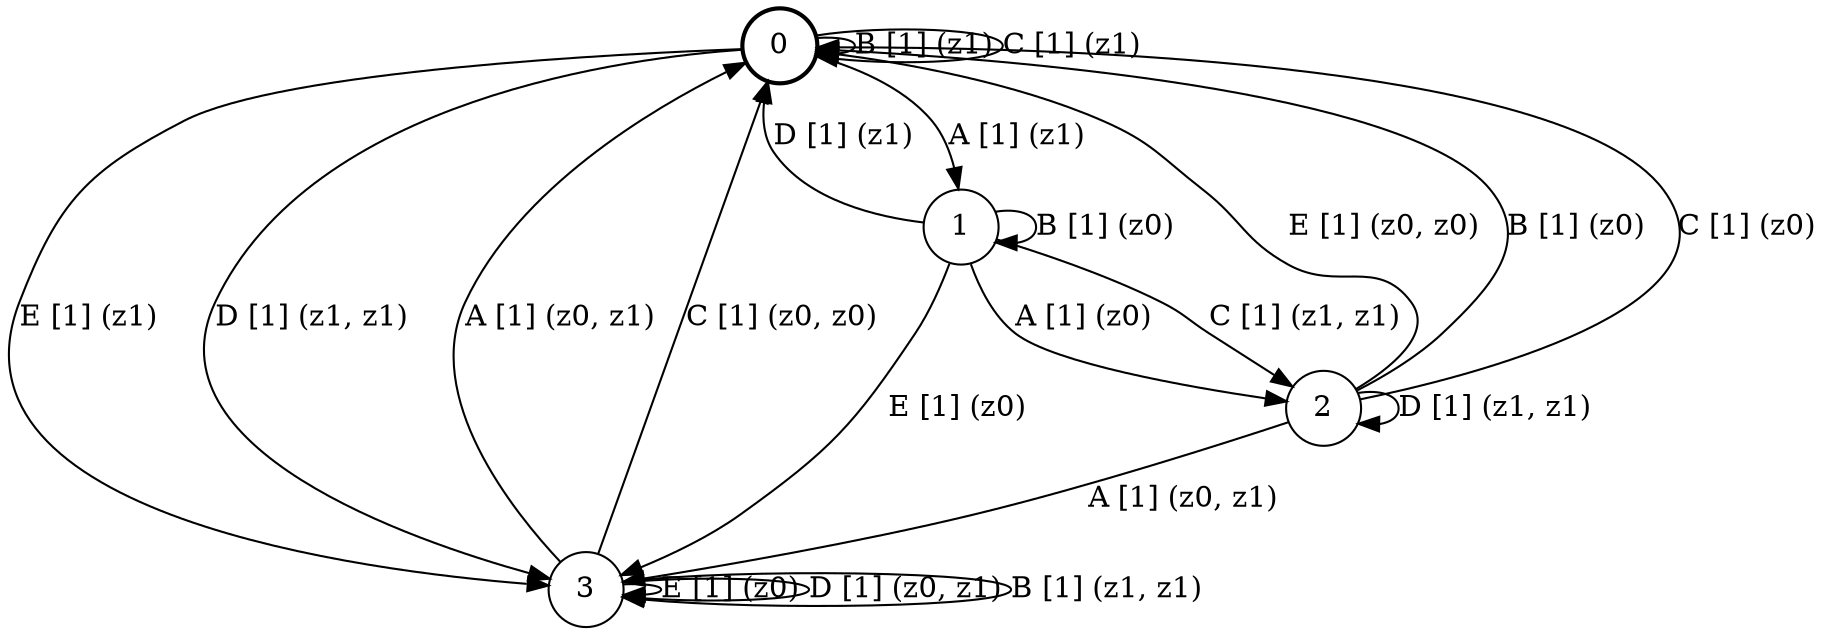 # generated file, don't try to modify
# command: dot -Tpng <filename> > tree.png
digraph Automaton {
    node [shape = circle];
    0 [style = "bold"];
    0 -> 3 [label = "E [1] (z1) "];
    0 -> 3 [label = "D [1] (z1, z1) "];
    0 -> 1 [label = "A [1] (z1) "];
    0 -> 0 [label = "B [1] (z1) "];
    0 -> 0 [label = "C [1] (z1) "];
    1 -> 3 [label = "E [1] (z0) "];
    1 -> 0 [label = "D [1] (z1) "];
    1 -> 2 [label = "A [1] (z0) "];
    1 -> 1 [label = "B [1] (z0) "];
    1 -> 2 [label = "C [1] (z1, z1) "];
    2 -> 0 [label = "E [1] (z0, z0) "];
    2 -> 2 [label = "D [1] (z1, z1) "];
    2 -> 3 [label = "A [1] (z0, z1) "];
    2 -> 0 [label = "B [1] (z0) "];
    2 -> 0 [label = "C [1] (z0) "];
    3 -> 3 [label = "E [1] (z0) "];
    3 -> 3 [label = "D [1] (z0, z1) "];
    3 -> 0 [label = "A [1] (z0, z1) "];
    3 -> 3 [label = "B [1] (z1, z1) "];
    3 -> 0 [label = "C [1] (z0, z0) "];
}
